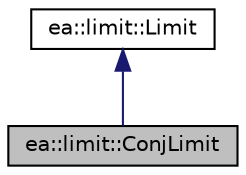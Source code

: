 digraph "ea::limit::ConjLimit"
{
 // LATEX_PDF_SIZE
  edge [fontname="Helvetica",fontsize="10",labelfontname="Helvetica",labelfontsize="10"];
  node [fontname="Helvetica",fontsize="10",shape=record];
  Node1 [label="ea::limit::ConjLimit",height=0.2,width=0.4,color="black", fillcolor="grey75", style="filled", fontcolor="black",tooltip="Conjunction of a set of limits."];
  Node2 -> Node1 [dir="back",color="midnightblue",fontsize="10",style="solid"];
  Node2 [label="ea::limit::Limit",height=0.2,width=0.4,color="black", fillcolor="white", style="filled",URL="$classea_1_1limit_1_1Limit.html",tooltip="This is an interface for all limits that control the execution of an algorithm."];
}
